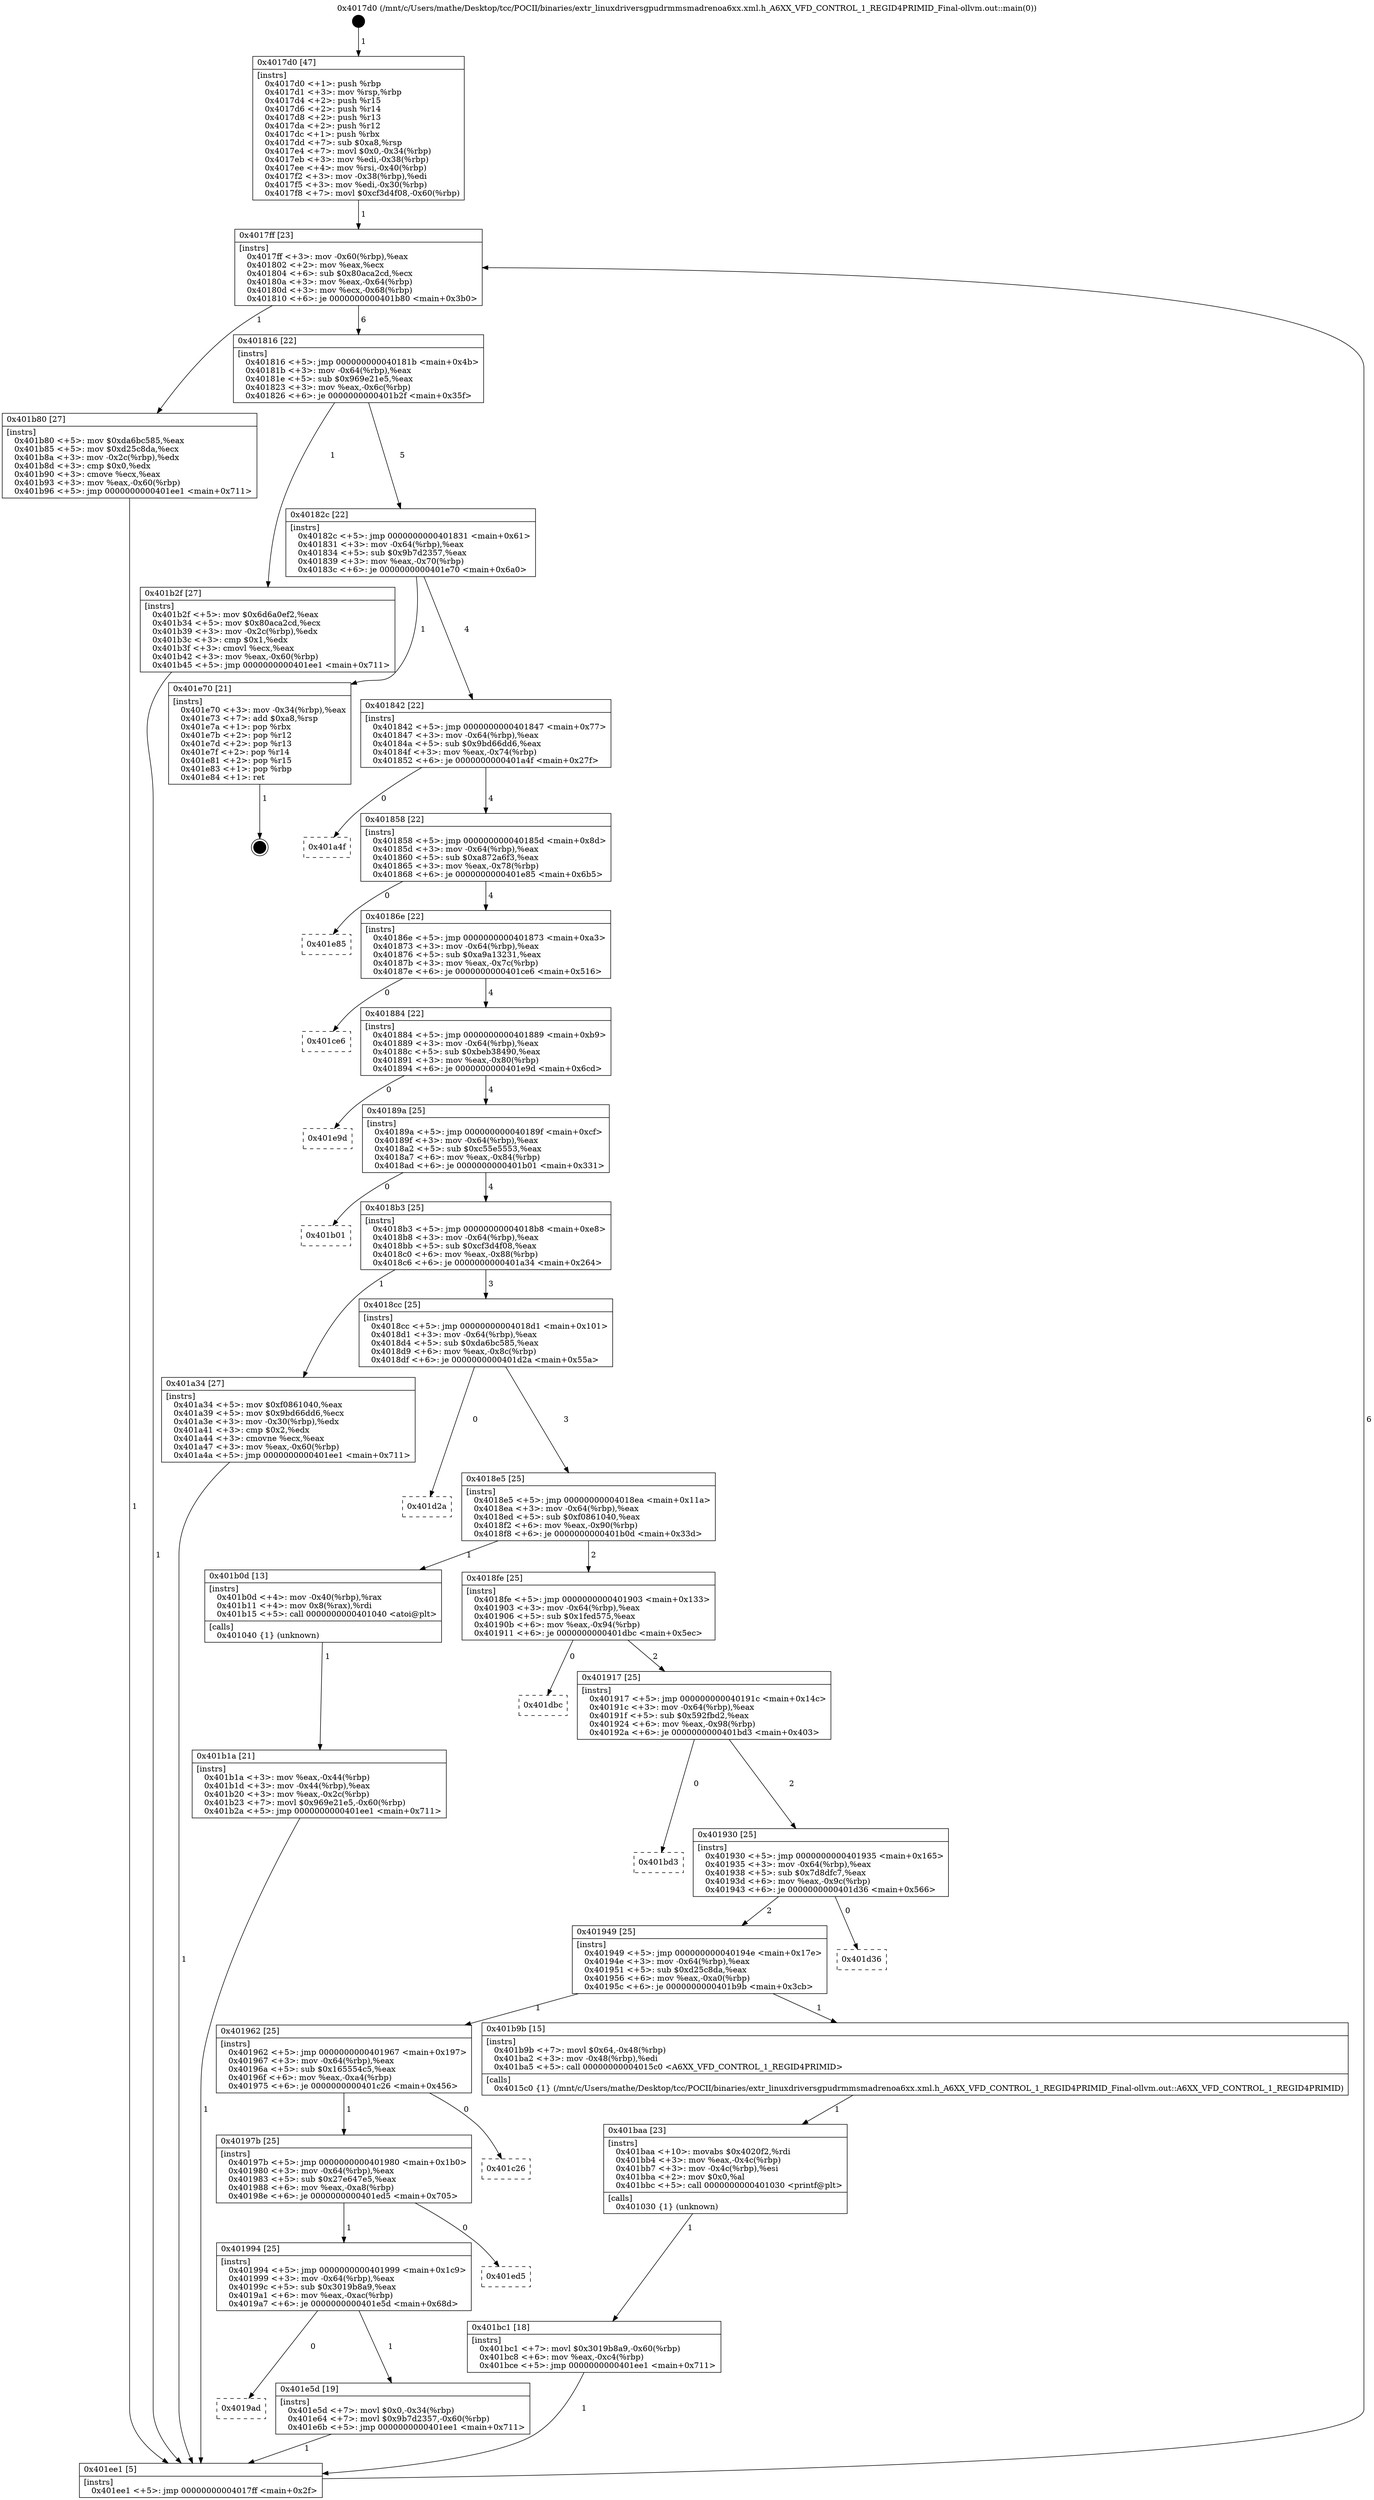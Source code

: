 digraph "0x4017d0" {
  label = "0x4017d0 (/mnt/c/Users/mathe/Desktop/tcc/POCII/binaries/extr_linuxdriversgpudrmmsmadrenoa6xx.xml.h_A6XX_VFD_CONTROL_1_REGID4PRIMID_Final-ollvm.out::main(0))"
  labelloc = "t"
  node[shape=record]

  Entry [label="",width=0.3,height=0.3,shape=circle,fillcolor=black,style=filled]
  "0x4017ff" [label="{
     0x4017ff [23]\l
     | [instrs]\l
     &nbsp;&nbsp;0x4017ff \<+3\>: mov -0x60(%rbp),%eax\l
     &nbsp;&nbsp;0x401802 \<+2\>: mov %eax,%ecx\l
     &nbsp;&nbsp;0x401804 \<+6\>: sub $0x80aca2cd,%ecx\l
     &nbsp;&nbsp;0x40180a \<+3\>: mov %eax,-0x64(%rbp)\l
     &nbsp;&nbsp;0x40180d \<+3\>: mov %ecx,-0x68(%rbp)\l
     &nbsp;&nbsp;0x401810 \<+6\>: je 0000000000401b80 \<main+0x3b0\>\l
  }"]
  "0x401b80" [label="{
     0x401b80 [27]\l
     | [instrs]\l
     &nbsp;&nbsp;0x401b80 \<+5\>: mov $0xda6bc585,%eax\l
     &nbsp;&nbsp;0x401b85 \<+5\>: mov $0xd25c8da,%ecx\l
     &nbsp;&nbsp;0x401b8a \<+3\>: mov -0x2c(%rbp),%edx\l
     &nbsp;&nbsp;0x401b8d \<+3\>: cmp $0x0,%edx\l
     &nbsp;&nbsp;0x401b90 \<+3\>: cmove %ecx,%eax\l
     &nbsp;&nbsp;0x401b93 \<+3\>: mov %eax,-0x60(%rbp)\l
     &nbsp;&nbsp;0x401b96 \<+5\>: jmp 0000000000401ee1 \<main+0x711\>\l
  }"]
  "0x401816" [label="{
     0x401816 [22]\l
     | [instrs]\l
     &nbsp;&nbsp;0x401816 \<+5\>: jmp 000000000040181b \<main+0x4b\>\l
     &nbsp;&nbsp;0x40181b \<+3\>: mov -0x64(%rbp),%eax\l
     &nbsp;&nbsp;0x40181e \<+5\>: sub $0x969e21e5,%eax\l
     &nbsp;&nbsp;0x401823 \<+3\>: mov %eax,-0x6c(%rbp)\l
     &nbsp;&nbsp;0x401826 \<+6\>: je 0000000000401b2f \<main+0x35f\>\l
  }"]
  Exit [label="",width=0.3,height=0.3,shape=circle,fillcolor=black,style=filled,peripheries=2]
  "0x401b2f" [label="{
     0x401b2f [27]\l
     | [instrs]\l
     &nbsp;&nbsp;0x401b2f \<+5\>: mov $0x6d6a0ef2,%eax\l
     &nbsp;&nbsp;0x401b34 \<+5\>: mov $0x80aca2cd,%ecx\l
     &nbsp;&nbsp;0x401b39 \<+3\>: mov -0x2c(%rbp),%edx\l
     &nbsp;&nbsp;0x401b3c \<+3\>: cmp $0x1,%edx\l
     &nbsp;&nbsp;0x401b3f \<+3\>: cmovl %ecx,%eax\l
     &nbsp;&nbsp;0x401b42 \<+3\>: mov %eax,-0x60(%rbp)\l
     &nbsp;&nbsp;0x401b45 \<+5\>: jmp 0000000000401ee1 \<main+0x711\>\l
  }"]
  "0x40182c" [label="{
     0x40182c [22]\l
     | [instrs]\l
     &nbsp;&nbsp;0x40182c \<+5\>: jmp 0000000000401831 \<main+0x61\>\l
     &nbsp;&nbsp;0x401831 \<+3\>: mov -0x64(%rbp),%eax\l
     &nbsp;&nbsp;0x401834 \<+5\>: sub $0x9b7d2357,%eax\l
     &nbsp;&nbsp;0x401839 \<+3\>: mov %eax,-0x70(%rbp)\l
     &nbsp;&nbsp;0x40183c \<+6\>: je 0000000000401e70 \<main+0x6a0\>\l
  }"]
  "0x4019ad" [label="{
     0x4019ad\l
  }", style=dashed]
  "0x401e70" [label="{
     0x401e70 [21]\l
     | [instrs]\l
     &nbsp;&nbsp;0x401e70 \<+3\>: mov -0x34(%rbp),%eax\l
     &nbsp;&nbsp;0x401e73 \<+7\>: add $0xa8,%rsp\l
     &nbsp;&nbsp;0x401e7a \<+1\>: pop %rbx\l
     &nbsp;&nbsp;0x401e7b \<+2\>: pop %r12\l
     &nbsp;&nbsp;0x401e7d \<+2\>: pop %r13\l
     &nbsp;&nbsp;0x401e7f \<+2\>: pop %r14\l
     &nbsp;&nbsp;0x401e81 \<+2\>: pop %r15\l
     &nbsp;&nbsp;0x401e83 \<+1\>: pop %rbp\l
     &nbsp;&nbsp;0x401e84 \<+1\>: ret\l
  }"]
  "0x401842" [label="{
     0x401842 [22]\l
     | [instrs]\l
     &nbsp;&nbsp;0x401842 \<+5\>: jmp 0000000000401847 \<main+0x77\>\l
     &nbsp;&nbsp;0x401847 \<+3\>: mov -0x64(%rbp),%eax\l
     &nbsp;&nbsp;0x40184a \<+5\>: sub $0x9bd66dd6,%eax\l
     &nbsp;&nbsp;0x40184f \<+3\>: mov %eax,-0x74(%rbp)\l
     &nbsp;&nbsp;0x401852 \<+6\>: je 0000000000401a4f \<main+0x27f\>\l
  }"]
  "0x401e5d" [label="{
     0x401e5d [19]\l
     | [instrs]\l
     &nbsp;&nbsp;0x401e5d \<+7\>: movl $0x0,-0x34(%rbp)\l
     &nbsp;&nbsp;0x401e64 \<+7\>: movl $0x9b7d2357,-0x60(%rbp)\l
     &nbsp;&nbsp;0x401e6b \<+5\>: jmp 0000000000401ee1 \<main+0x711\>\l
  }"]
  "0x401a4f" [label="{
     0x401a4f\l
  }", style=dashed]
  "0x401858" [label="{
     0x401858 [22]\l
     | [instrs]\l
     &nbsp;&nbsp;0x401858 \<+5\>: jmp 000000000040185d \<main+0x8d\>\l
     &nbsp;&nbsp;0x40185d \<+3\>: mov -0x64(%rbp),%eax\l
     &nbsp;&nbsp;0x401860 \<+5\>: sub $0xa872a6f3,%eax\l
     &nbsp;&nbsp;0x401865 \<+3\>: mov %eax,-0x78(%rbp)\l
     &nbsp;&nbsp;0x401868 \<+6\>: je 0000000000401e85 \<main+0x6b5\>\l
  }"]
  "0x401994" [label="{
     0x401994 [25]\l
     | [instrs]\l
     &nbsp;&nbsp;0x401994 \<+5\>: jmp 0000000000401999 \<main+0x1c9\>\l
     &nbsp;&nbsp;0x401999 \<+3\>: mov -0x64(%rbp),%eax\l
     &nbsp;&nbsp;0x40199c \<+5\>: sub $0x3019b8a9,%eax\l
     &nbsp;&nbsp;0x4019a1 \<+6\>: mov %eax,-0xac(%rbp)\l
     &nbsp;&nbsp;0x4019a7 \<+6\>: je 0000000000401e5d \<main+0x68d\>\l
  }"]
  "0x401e85" [label="{
     0x401e85\l
  }", style=dashed]
  "0x40186e" [label="{
     0x40186e [22]\l
     | [instrs]\l
     &nbsp;&nbsp;0x40186e \<+5\>: jmp 0000000000401873 \<main+0xa3\>\l
     &nbsp;&nbsp;0x401873 \<+3\>: mov -0x64(%rbp),%eax\l
     &nbsp;&nbsp;0x401876 \<+5\>: sub $0xa9a13231,%eax\l
     &nbsp;&nbsp;0x40187b \<+3\>: mov %eax,-0x7c(%rbp)\l
     &nbsp;&nbsp;0x40187e \<+6\>: je 0000000000401ce6 \<main+0x516\>\l
  }"]
  "0x401ed5" [label="{
     0x401ed5\l
  }", style=dashed]
  "0x401ce6" [label="{
     0x401ce6\l
  }", style=dashed]
  "0x401884" [label="{
     0x401884 [22]\l
     | [instrs]\l
     &nbsp;&nbsp;0x401884 \<+5\>: jmp 0000000000401889 \<main+0xb9\>\l
     &nbsp;&nbsp;0x401889 \<+3\>: mov -0x64(%rbp),%eax\l
     &nbsp;&nbsp;0x40188c \<+5\>: sub $0xbeb38490,%eax\l
     &nbsp;&nbsp;0x401891 \<+3\>: mov %eax,-0x80(%rbp)\l
     &nbsp;&nbsp;0x401894 \<+6\>: je 0000000000401e9d \<main+0x6cd\>\l
  }"]
  "0x40197b" [label="{
     0x40197b [25]\l
     | [instrs]\l
     &nbsp;&nbsp;0x40197b \<+5\>: jmp 0000000000401980 \<main+0x1b0\>\l
     &nbsp;&nbsp;0x401980 \<+3\>: mov -0x64(%rbp),%eax\l
     &nbsp;&nbsp;0x401983 \<+5\>: sub $0x27e647e5,%eax\l
     &nbsp;&nbsp;0x401988 \<+6\>: mov %eax,-0xa8(%rbp)\l
     &nbsp;&nbsp;0x40198e \<+6\>: je 0000000000401ed5 \<main+0x705\>\l
  }"]
  "0x401e9d" [label="{
     0x401e9d\l
  }", style=dashed]
  "0x40189a" [label="{
     0x40189a [25]\l
     | [instrs]\l
     &nbsp;&nbsp;0x40189a \<+5\>: jmp 000000000040189f \<main+0xcf\>\l
     &nbsp;&nbsp;0x40189f \<+3\>: mov -0x64(%rbp),%eax\l
     &nbsp;&nbsp;0x4018a2 \<+5\>: sub $0xc55e5553,%eax\l
     &nbsp;&nbsp;0x4018a7 \<+6\>: mov %eax,-0x84(%rbp)\l
     &nbsp;&nbsp;0x4018ad \<+6\>: je 0000000000401b01 \<main+0x331\>\l
  }"]
  "0x401c26" [label="{
     0x401c26\l
  }", style=dashed]
  "0x401b01" [label="{
     0x401b01\l
  }", style=dashed]
  "0x4018b3" [label="{
     0x4018b3 [25]\l
     | [instrs]\l
     &nbsp;&nbsp;0x4018b3 \<+5\>: jmp 00000000004018b8 \<main+0xe8\>\l
     &nbsp;&nbsp;0x4018b8 \<+3\>: mov -0x64(%rbp),%eax\l
     &nbsp;&nbsp;0x4018bb \<+5\>: sub $0xcf3d4f08,%eax\l
     &nbsp;&nbsp;0x4018c0 \<+6\>: mov %eax,-0x88(%rbp)\l
     &nbsp;&nbsp;0x4018c6 \<+6\>: je 0000000000401a34 \<main+0x264\>\l
  }"]
  "0x401bc1" [label="{
     0x401bc1 [18]\l
     | [instrs]\l
     &nbsp;&nbsp;0x401bc1 \<+7\>: movl $0x3019b8a9,-0x60(%rbp)\l
     &nbsp;&nbsp;0x401bc8 \<+6\>: mov %eax,-0xc4(%rbp)\l
     &nbsp;&nbsp;0x401bce \<+5\>: jmp 0000000000401ee1 \<main+0x711\>\l
  }"]
  "0x401a34" [label="{
     0x401a34 [27]\l
     | [instrs]\l
     &nbsp;&nbsp;0x401a34 \<+5\>: mov $0xf0861040,%eax\l
     &nbsp;&nbsp;0x401a39 \<+5\>: mov $0x9bd66dd6,%ecx\l
     &nbsp;&nbsp;0x401a3e \<+3\>: mov -0x30(%rbp),%edx\l
     &nbsp;&nbsp;0x401a41 \<+3\>: cmp $0x2,%edx\l
     &nbsp;&nbsp;0x401a44 \<+3\>: cmovne %ecx,%eax\l
     &nbsp;&nbsp;0x401a47 \<+3\>: mov %eax,-0x60(%rbp)\l
     &nbsp;&nbsp;0x401a4a \<+5\>: jmp 0000000000401ee1 \<main+0x711\>\l
  }"]
  "0x4018cc" [label="{
     0x4018cc [25]\l
     | [instrs]\l
     &nbsp;&nbsp;0x4018cc \<+5\>: jmp 00000000004018d1 \<main+0x101\>\l
     &nbsp;&nbsp;0x4018d1 \<+3\>: mov -0x64(%rbp),%eax\l
     &nbsp;&nbsp;0x4018d4 \<+5\>: sub $0xda6bc585,%eax\l
     &nbsp;&nbsp;0x4018d9 \<+6\>: mov %eax,-0x8c(%rbp)\l
     &nbsp;&nbsp;0x4018df \<+6\>: je 0000000000401d2a \<main+0x55a\>\l
  }"]
  "0x401ee1" [label="{
     0x401ee1 [5]\l
     | [instrs]\l
     &nbsp;&nbsp;0x401ee1 \<+5\>: jmp 00000000004017ff \<main+0x2f\>\l
  }"]
  "0x4017d0" [label="{
     0x4017d0 [47]\l
     | [instrs]\l
     &nbsp;&nbsp;0x4017d0 \<+1\>: push %rbp\l
     &nbsp;&nbsp;0x4017d1 \<+3\>: mov %rsp,%rbp\l
     &nbsp;&nbsp;0x4017d4 \<+2\>: push %r15\l
     &nbsp;&nbsp;0x4017d6 \<+2\>: push %r14\l
     &nbsp;&nbsp;0x4017d8 \<+2\>: push %r13\l
     &nbsp;&nbsp;0x4017da \<+2\>: push %r12\l
     &nbsp;&nbsp;0x4017dc \<+1\>: push %rbx\l
     &nbsp;&nbsp;0x4017dd \<+7\>: sub $0xa8,%rsp\l
     &nbsp;&nbsp;0x4017e4 \<+7\>: movl $0x0,-0x34(%rbp)\l
     &nbsp;&nbsp;0x4017eb \<+3\>: mov %edi,-0x38(%rbp)\l
     &nbsp;&nbsp;0x4017ee \<+4\>: mov %rsi,-0x40(%rbp)\l
     &nbsp;&nbsp;0x4017f2 \<+3\>: mov -0x38(%rbp),%edi\l
     &nbsp;&nbsp;0x4017f5 \<+3\>: mov %edi,-0x30(%rbp)\l
     &nbsp;&nbsp;0x4017f8 \<+7\>: movl $0xcf3d4f08,-0x60(%rbp)\l
  }"]
  "0x401baa" [label="{
     0x401baa [23]\l
     | [instrs]\l
     &nbsp;&nbsp;0x401baa \<+10\>: movabs $0x4020f2,%rdi\l
     &nbsp;&nbsp;0x401bb4 \<+3\>: mov %eax,-0x4c(%rbp)\l
     &nbsp;&nbsp;0x401bb7 \<+3\>: mov -0x4c(%rbp),%esi\l
     &nbsp;&nbsp;0x401bba \<+2\>: mov $0x0,%al\l
     &nbsp;&nbsp;0x401bbc \<+5\>: call 0000000000401030 \<printf@plt\>\l
     | [calls]\l
     &nbsp;&nbsp;0x401030 \{1\} (unknown)\l
  }"]
  "0x401d2a" [label="{
     0x401d2a\l
  }", style=dashed]
  "0x4018e5" [label="{
     0x4018e5 [25]\l
     | [instrs]\l
     &nbsp;&nbsp;0x4018e5 \<+5\>: jmp 00000000004018ea \<main+0x11a\>\l
     &nbsp;&nbsp;0x4018ea \<+3\>: mov -0x64(%rbp),%eax\l
     &nbsp;&nbsp;0x4018ed \<+5\>: sub $0xf0861040,%eax\l
     &nbsp;&nbsp;0x4018f2 \<+6\>: mov %eax,-0x90(%rbp)\l
     &nbsp;&nbsp;0x4018f8 \<+6\>: je 0000000000401b0d \<main+0x33d\>\l
  }"]
  "0x401962" [label="{
     0x401962 [25]\l
     | [instrs]\l
     &nbsp;&nbsp;0x401962 \<+5\>: jmp 0000000000401967 \<main+0x197\>\l
     &nbsp;&nbsp;0x401967 \<+3\>: mov -0x64(%rbp),%eax\l
     &nbsp;&nbsp;0x40196a \<+5\>: sub $0x165554c5,%eax\l
     &nbsp;&nbsp;0x40196f \<+6\>: mov %eax,-0xa4(%rbp)\l
     &nbsp;&nbsp;0x401975 \<+6\>: je 0000000000401c26 \<main+0x456\>\l
  }"]
  "0x401b0d" [label="{
     0x401b0d [13]\l
     | [instrs]\l
     &nbsp;&nbsp;0x401b0d \<+4\>: mov -0x40(%rbp),%rax\l
     &nbsp;&nbsp;0x401b11 \<+4\>: mov 0x8(%rax),%rdi\l
     &nbsp;&nbsp;0x401b15 \<+5\>: call 0000000000401040 \<atoi@plt\>\l
     | [calls]\l
     &nbsp;&nbsp;0x401040 \{1\} (unknown)\l
  }"]
  "0x4018fe" [label="{
     0x4018fe [25]\l
     | [instrs]\l
     &nbsp;&nbsp;0x4018fe \<+5\>: jmp 0000000000401903 \<main+0x133\>\l
     &nbsp;&nbsp;0x401903 \<+3\>: mov -0x64(%rbp),%eax\l
     &nbsp;&nbsp;0x401906 \<+5\>: sub $0x1fed575,%eax\l
     &nbsp;&nbsp;0x40190b \<+6\>: mov %eax,-0x94(%rbp)\l
     &nbsp;&nbsp;0x401911 \<+6\>: je 0000000000401dbc \<main+0x5ec\>\l
  }"]
  "0x401b1a" [label="{
     0x401b1a [21]\l
     | [instrs]\l
     &nbsp;&nbsp;0x401b1a \<+3\>: mov %eax,-0x44(%rbp)\l
     &nbsp;&nbsp;0x401b1d \<+3\>: mov -0x44(%rbp),%eax\l
     &nbsp;&nbsp;0x401b20 \<+3\>: mov %eax,-0x2c(%rbp)\l
     &nbsp;&nbsp;0x401b23 \<+7\>: movl $0x969e21e5,-0x60(%rbp)\l
     &nbsp;&nbsp;0x401b2a \<+5\>: jmp 0000000000401ee1 \<main+0x711\>\l
  }"]
  "0x401b9b" [label="{
     0x401b9b [15]\l
     | [instrs]\l
     &nbsp;&nbsp;0x401b9b \<+7\>: movl $0x64,-0x48(%rbp)\l
     &nbsp;&nbsp;0x401ba2 \<+3\>: mov -0x48(%rbp),%edi\l
     &nbsp;&nbsp;0x401ba5 \<+5\>: call 00000000004015c0 \<A6XX_VFD_CONTROL_1_REGID4PRIMID\>\l
     | [calls]\l
     &nbsp;&nbsp;0x4015c0 \{1\} (/mnt/c/Users/mathe/Desktop/tcc/POCII/binaries/extr_linuxdriversgpudrmmsmadrenoa6xx.xml.h_A6XX_VFD_CONTROL_1_REGID4PRIMID_Final-ollvm.out::A6XX_VFD_CONTROL_1_REGID4PRIMID)\l
  }"]
  "0x401dbc" [label="{
     0x401dbc\l
  }", style=dashed]
  "0x401917" [label="{
     0x401917 [25]\l
     | [instrs]\l
     &nbsp;&nbsp;0x401917 \<+5\>: jmp 000000000040191c \<main+0x14c\>\l
     &nbsp;&nbsp;0x40191c \<+3\>: mov -0x64(%rbp),%eax\l
     &nbsp;&nbsp;0x40191f \<+5\>: sub $0x592fbd2,%eax\l
     &nbsp;&nbsp;0x401924 \<+6\>: mov %eax,-0x98(%rbp)\l
     &nbsp;&nbsp;0x40192a \<+6\>: je 0000000000401bd3 \<main+0x403\>\l
  }"]
  "0x401949" [label="{
     0x401949 [25]\l
     | [instrs]\l
     &nbsp;&nbsp;0x401949 \<+5\>: jmp 000000000040194e \<main+0x17e\>\l
     &nbsp;&nbsp;0x40194e \<+3\>: mov -0x64(%rbp),%eax\l
     &nbsp;&nbsp;0x401951 \<+5\>: sub $0xd25c8da,%eax\l
     &nbsp;&nbsp;0x401956 \<+6\>: mov %eax,-0xa0(%rbp)\l
     &nbsp;&nbsp;0x40195c \<+6\>: je 0000000000401b9b \<main+0x3cb\>\l
  }"]
  "0x401bd3" [label="{
     0x401bd3\l
  }", style=dashed]
  "0x401930" [label="{
     0x401930 [25]\l
     | [instrs]\l
     &nbsp;&nbsp;0x401930 \<+5\>: jmp 0000000000401935 \<main+0x165\>\l
     &nbsp;&nbsp;0x401935 \<+3\>: mov -0x64(%rbp),%eax\l
     &nbsp;&nbsp;0x401938 \<+5\>: sub $0x7d8dfc7,%eax\l
     &nbsp;&nbsp;0x40193d \<+6\>: mov %eax,-0x9c(%rbp)\l
     &nbsp;&nbsp;0x401943 \<+6\>: je 0000000000401d36 \<main+0x566\>\l
  }"]
  "0x401d36" [label="{
     0x401d36\l
  }", style=dashed]
  Entry -> "0x4017d0" [label=" 1"]
  "0x4017ff" -> "0x401b80" [label=" 1"]
  "0x4017ff" -> "0x401816" [label=" 6"]
  "0x401e70" -> Exit [label=" 1"]
  "0x401816" -> "0x401b2f" [label=" 1"]
  "0x401816" -> "0x40182c" [label=" 5"]
  "0x401e5d" -> "0x401ee1" [label=" 1"]
  "0x40182c" -> "0x401e70" [label=" 1"]
  "0x40182c" -> "0x401842" [label=" 4"]
  "0x401994" -> "0x4019ad" [label=" 0"]
  "0x401842" -> "0x401a4f" [label=" 0"]
  "0x401842" -> "0x401858" [label=" 4"]
  "0x401994" -> "0x401e5d" [label=" 1"]
  "0x401858" -> "0x401e85" [label=" 0"]
  "0x401858" -> "0x40186e" [label=" 4"]
  "0x40197b" -> "0x401994" [label=" 1"]
  "0x40186e" -> "0x401ce6" [label=" 0"]
  "0x40186e" -> "0x401884" [label=" 4"]
  "0x40197b" -> "0x401ed5" [label=" 0"]
  "0x401884" -> "0x401e9d" [label=" 0"]
  "0x401884" -> "0x40189a" [label=" 4"]
  "0x401962" -> "0x40197b" [label=" 1"]
  "0x40189a" -> "0x401b01" [label=" 0"]
  "0x40189a" -> "0x4018b3" [label=" 4"]
  "0x401962" -> "0x401c26" [label=" 0"]
  "0x4018b3" -> "0x401a34" [label=" 1"]
  "0x4018b3" -> "0x4018cc" [label=" 3"]
  "0x401a34" -> "0x401ee1" [label=" 1"]
  "0x4017d0" -> "0x4017ff" [label=" 1"]
  "0x401ee1" -> "0x4017ff" [label=" 6"]
  "0x401bc1" -> "0x401ee1" [label=" 1"]
  "0x4018cc" -> "0x401d2a" [label=" 0"]
  "0x4018cc" -> "0x4018e5" [label=" 3"]
  "0x401baa" -> "0x401bc1" [label=" 1"]
  "0x4018e5" -> "0x401b0d" [label=" 1"]
  "0x4018e5" -> "0x4018fe" [label=" 2"]
  "0x401b0d" -> "0x401b1a" [label=" 1"]
  "0x401b1a" -> "0x401ee1" [label=" 1"]
  "0x401b2f" -> "0x401ee1" [label=" 1"]
  "0x401b80" -> "0x401ee1" [label=" 1"]
  "0x401b9b" -> "0x401baa" [label=" 1"]
  "0x4018fe" -> "0x401dbc" [label=" 0"]
  "0x4018fe" -> "0x401917" [label=" 2"]
  "0x401949" -> "0x401962" [label=" 1"]
  "0x401917" -> "0x401bd3" [label=" 0"]
  "0x401917" -> "0x401930" [label=" 2"]
  "0x401949" -> "0x401b9b" [label=" 1"]
  "0x401930" -> "0x401d36" [label=" 0"]
  "0x401930" -> "0x401949" [label=" 2"]
}
